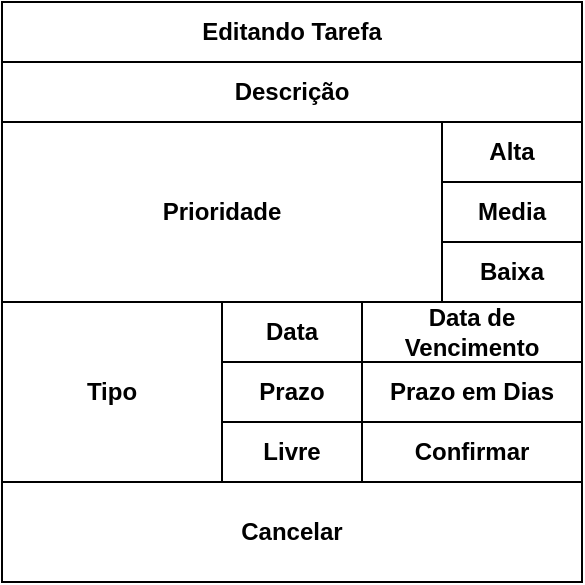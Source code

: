 <mxfile version="24.2.5" type="device">
  <diagram name="Página-1" id="tJrTRpT0qv_ZpRUygz8z">
    <mxGraphModel dx="1050" dy="621" grid="1" gridSize="10" guides="1" tooltips="1" connect="1" arrows="1" fold="1" page="1" pageScale="1" pageWidth="827" pageHeight="1169" math="0" shadow="0">
      <root>
        <mxCell id="0" />
        <mxCell id="1" parent="0" />
        <mxCell id="YsFS3BmqM06yeEB5Xhy7-1" value="" style="whiteSpace=wrap;html=1;aspect=fixed;" parent="1" vertex="1">
          <mxGeometry x="240" y="160" width="290" height="290" as="geometry" />
        </mxCell>
        <mxCell id="YsFS3BmqM06yeEB5Xhy7-2" value="&lt;b&gt;Editando Tarefa&lt;/b&gt;" style="rounded=0;whiteSpace=wrap;html=1;" parent="1" vertex="1">
          <mxGeometry x="240" y="160" width="290" height="30" as="geometry" />
        </mxCell>
        <mxCell id="YsFS3BmqM06yeEB5Xhy7-3" value="&lt;b&gt;Descrição&lt;/b&gt;" style="rounded=0;whiteSpace=wrap;html=1;" parent="1" vertex="1">
          <mxGeometry x="240" y="190" width="290" height="30" as="geometry" />
        </mxCell>
        <mxCell id="YsFS3BmqM06yeEB5Xhy7-4" value="&lt;b&gt;Prioridade&lt;/b&gt;" style="rounded=0;whiteSpace=wrap;html=1;" parent="1" vertex="1">
          <mxGeometry x="240" y="220" width="220" height="90" as="geometry" />
        </mxCell>
        <mxCell id="YsFS3BmqM06yeEB5Xhy7-5" value="&lt;b&gt;Alta&lt;/b&gt;" style="rounded=0;whiteSpace=wrap;html=1;" parent="1" vertex="1">
          <mxGeometry x="460" y="220" width="70" height="30" as="geometry" />
        </mxCell>
        <mxCell id="YsFS3BmqM06yeEB5Xhy7-6" value="&lt;b&gt;Media&lt;/b&gt;" style="rounded=0;whiteSpace=wrap;html=1;" parent="1" vertex="1">
          <mxGeometry x="460" y="250" width="70" height="30" as="geometry" />
        </mxCell>
        <mxCell id="YsFS3BmqM06yeEB5Xhy7-7" value="&lt;b&gt;Baixa&lt;/b&gt;" style="rounded=0;whiteSpace=wrap;html=1;" parent="1" vertex="1">
          <mxGeometry x="460" y="280" width="70" height="30" as="geometry" />
        </mxCell>
        <mxCell id="YsFS3BmqM06yeEB5Xhy7-8" value="&lt;b&gt;Tipo&lt;/b&gt;" style="rounded=0;whiteSpace=wrap;html=1;" parent="1" vertex="1">
          <mxGeometry x="240" y="310" width="110" height="90" as="geometry" />
        </mxCell>
        <mxCell id="YsFS3BmqM06yeEB5Xhy7-9" value="&lt;b&gt;Data&lt;/b&gt;" style="rounded=0;whiteSpace=wrap;html=1;" parent="1" vertex="1">
          <mxGeometry x="350" y="310" width="70" height="30" as="geometry" />
        </mxCell>
        <mxCell id="YsFS3BmqM06yeEB5Xhy7-10" value="&lt;b&gt;Prazo&lt;/b&gt;" style="rounded=0;whiteSpace=wrap;html=1;" parent="1" vertex="1">
          <mxGeometry x="350" y="340" width="70" height="30" as="geometry" />
        </mxCell>
        <mxCell id="YsFS3BmqM06yeEB5Xhy7-11" value="&lt;b&gt;Livre&lt;/b&gt;" style="rounded=0;whiteSpace=wrap;html=1;" parent="1" vertex="1">
          <mxGeometry x="350" y="370" width="70" height="30" as="geometry" />
        </mxCell>
        <mxCell id="YsFS3BmqM06yeEB5Xhy7-12" value="&lt;b&gt;Data de Vencimento&lt;/b&gt;" style="rounded=0;whiteSpace=wrap;html=1;" parent="1" vertex="1">
          <mxGeometry x="420" y="310" width="110" height="30" as="geometry" />
        </mxCell>
        <mxCell id="YsFS3BmqM06yeEB5Xhy7-13" value="&lt;b&gt;Prazo em Dias&lt;/b&gt;" style="rounded=0;whiteSpace=wrap;html=1;" parent="1" vertex="1">
          <mxGeometry x="420" y="340" width="110" height="30" as="geometry" />
        </mxCell>
        <mxCell id="YsFS3BmqM06yeEB5Xhy7-14" value="&lt;b&gt;Confirmar&lt;/b&gt;" style="rounded=0;whiteSpace=wrap;html=1;" parent="1" vertex="1">
          <mxGeometry x="420" y="370" width="110" height="30" as="geometry" />
        </mxCell>
        <mxCell id="NCTx9UAz36i7QBLND2Iw-1" value="&lt;span style=&quot;line-height: 107%;&quot;&gt;&lt;font style=&quot;font-size: 12px;&quot;&gt;&lt;b&gt;Cancelar&lt;/b&gt;&lt;/font&gt;&lt;/span&gt;" style="rounded=0;whiteSpace=wrap;html=1;" vertex="1" parent="1">
          <mxGeometry x="240" y="400" width="290" height="50" as="geometry" />
        </mxCell>
      </root>
    </mxGraphModel>
  </diagram>
</mxfile>
